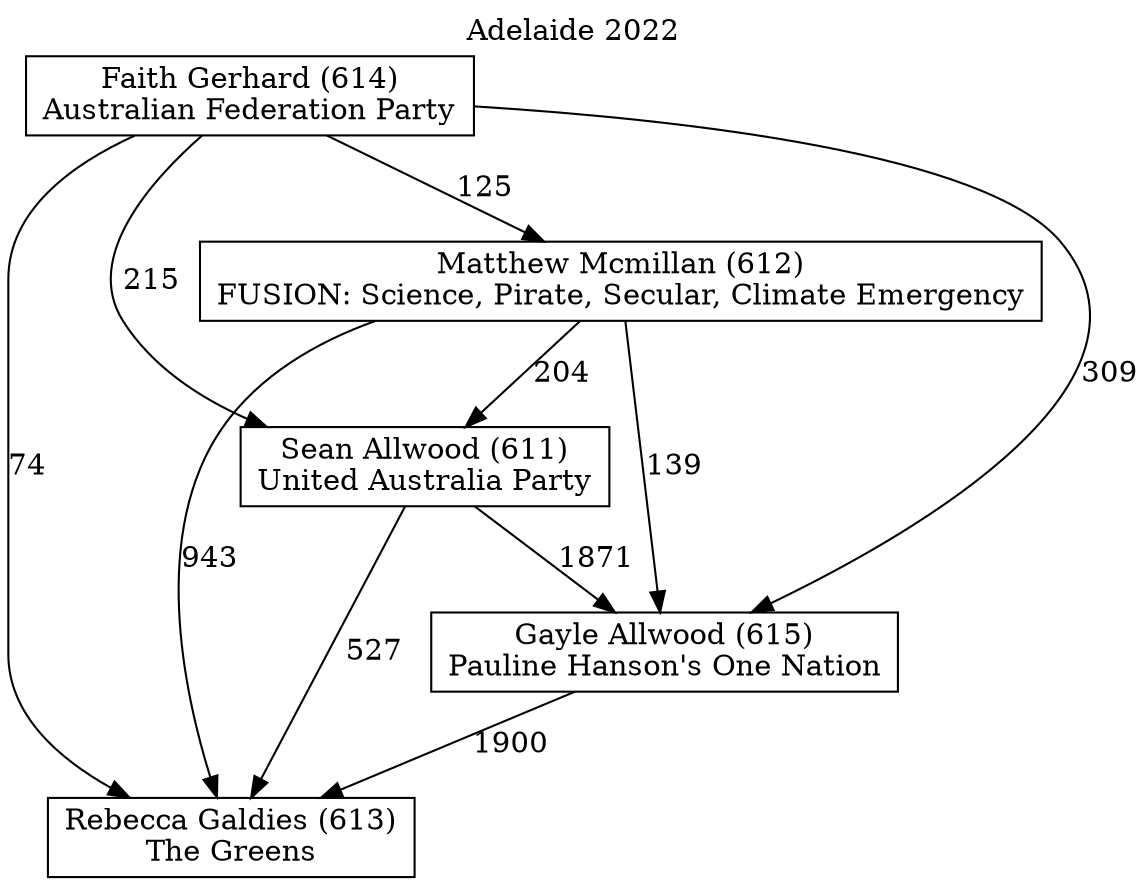 // House preference flow
digraph "Rebecca Galdies (613)_Adelaide_2022" {
	graph [label="Adelaide 2022" labelloc=t mclimit=10]
	node [shape=box]
	"Faith Gerhard (614)" [label="Faith Gerhard (614)
Australian Federation Party"]
	"Gayle Allwood (615)" [label="Gayle Allwood (615)
Pauline Hanson's One Nation"]
	"Matthew Mcmillan (612)" [label="Matthew Mcmillan (612)
FUSION: Science, Pirate, Secular, Climate Emergency"]
	"Rebecca Galdies (613)" [label="Rebecca Galdies (613)
The Greens"]
	"Sean Allwood (611)" [label="Sean Allwood (611)
United Australia Party"]
	"Faith Gerhard (614)" -> "Gayle Allwood (615)" [label=309]
	"Faith Gerhard (614)" -> "Matthew Mcmillan (612)" [label=125]
	"Faith Gerhard (614)" -> "Rebecca Galdies (613)" [label=74]
	"Faith Gerhard (614)" -> "Sean Allwood (611)" [label=215]
	"Gayle Allwood (615)" -> "Rebecca Galdies (613)" [label=1900]
	"Matthew Mcmillan (612)" -> "Gayle Allwood (615)" [label=139]
	"Matthew Mcmillan (612)" -> "Rebecca Galdies (613)" [label=943]
	"Matthew Mcmillan (612)" -> "Sean Allwood (611)" [label=204]
	"Sean Allwood (611)" -> "Gayle Allwood (615)" [label=1871]
	"Sean Allwood (611)" -> "Rebecca Galdies (613)" [label=527]
}
